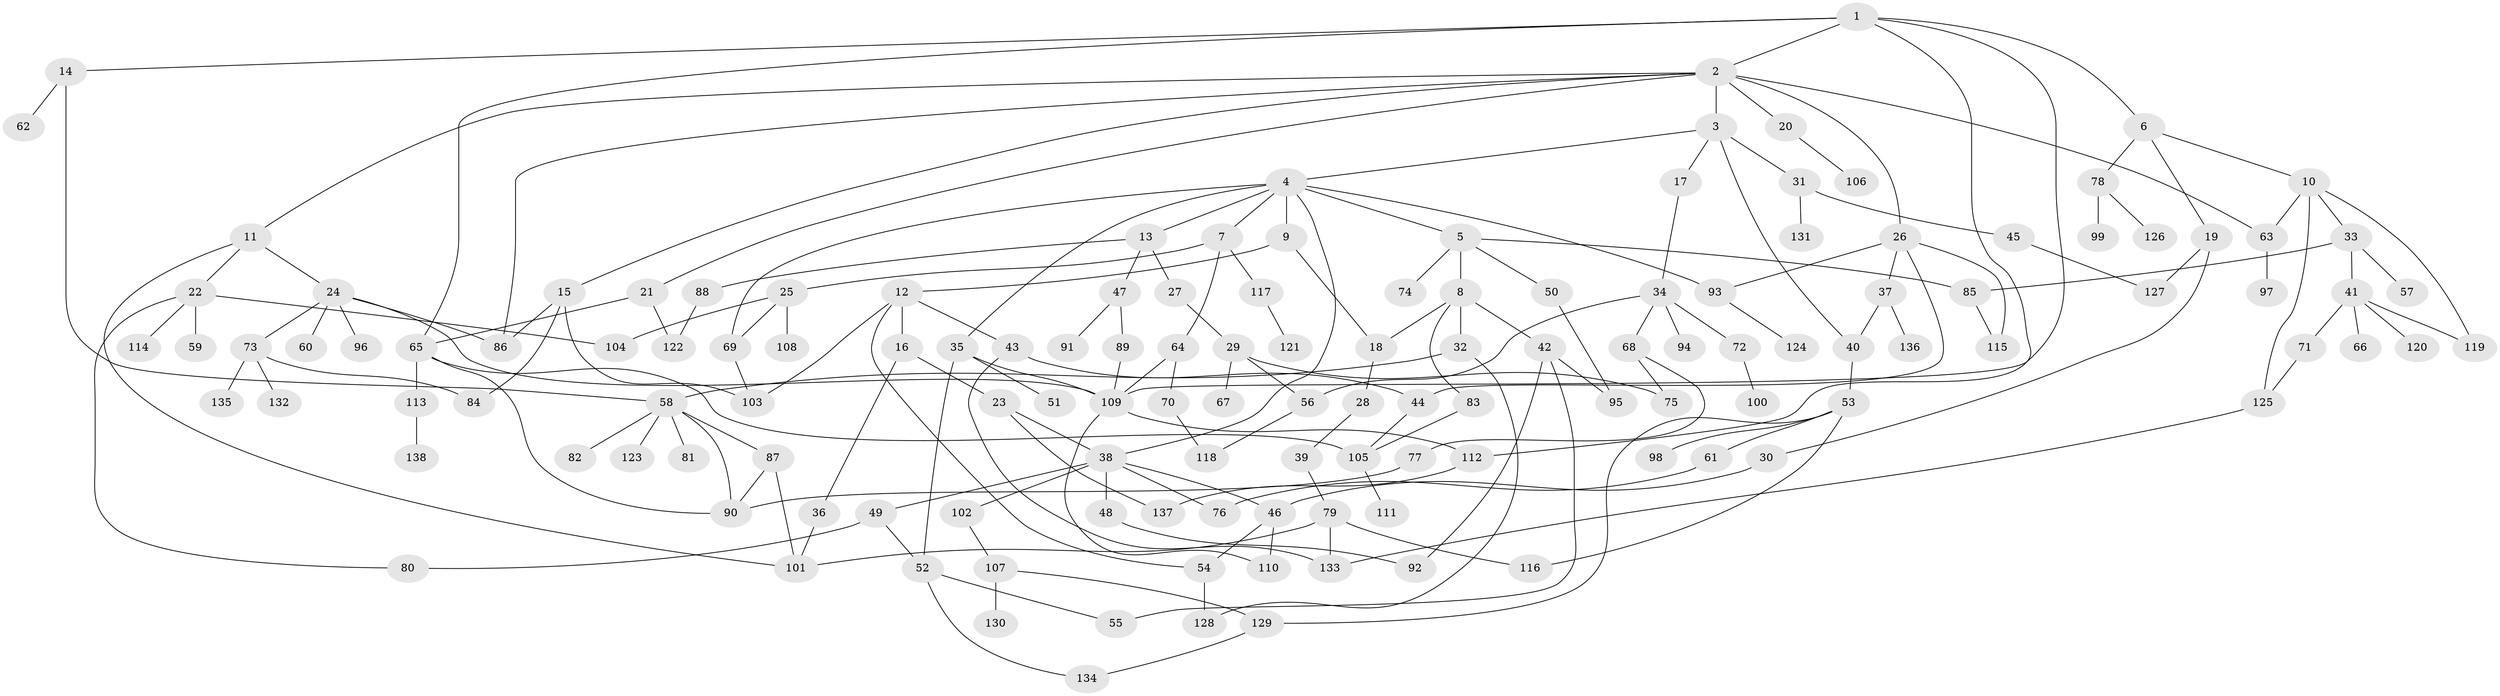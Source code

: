 // coarse degree distribution, {9: 0.010638297872340425, 10: 0.010638297872340425, 5: 0.09574468085106383, 12: 0.010638297872340425, 7: 0.031914893617021274, 6: 0.0425531914893617, 3: 0.2127659574468085, 8: 0.010638297872340425, 2: 0.2127659574468085, 4: 0.09574468085106383, 1: 0.26595744680851063}
// Generated by graph-tools (version 1.1) at 2025/41/03/06/25 10:41:27]
// undirected, 138 vertices, 190 edges
graph export_dot {
graph [start="1"]
  node [color=gray90,style=filled];
  1;
  2;
  3;
  4;
  5;
  6;
  7;
  8;
  9;
  10;
  11;
  12;
  13;
  14;
  15;
  16;
  17;
  18;
  19;
  20;
  21;
  22;
  23;
  24;
  25;
  26;
  27;
  28;
  29;
  30;
  31;
  32;
  33;
  34;
  35;
  36;
  37;
  38;
  39;
  40;
  41;
  42;
  43;
  44;
  45;
  46;
  47;
  48;
  49;
  50;
  51;
  52;
  53;
  54;
  55;
  56;
  57;
  58;
  59;
  60;
  61;
  62;
  63;
  64;
  65;
  66;
  67;
  68;
  69;
  70;
  71;
  72;
  73;
  74;
  75;
  76;
  77;
  78;
  79;
  80;
  81;
  82;
  83;
  84;
  85;
  86;
  87;
  88;
  89;
  90;
  91;
  92;
  93;
  94;
  95;
  96;
  97;
  98;
  99;
  100;
  101;
  102;
  103;
  104;
  105;
  106;
  107;
  108;
  109;
  110;
  111;
  112;
  113;
  114;
  115;
  116;
  117;
  118;
  119;
  120;
  121;
  122;
  123;
  124;
  125;
  126;
  127;
  128;
  129;
  130;
  131;
  132;
  133;
  134;
  135;
  136;
  137;
  138;
  1 -- 2;
  1 -- 6;
  1 -- 14;
  1 -- 65;
  1 -- 109;
  1 -- 112;
  2 -- 3;
  2 -- 11;
  2 -- 15;
  2 -- 20;
  2 -- 21;
  2 -- 26;
  2 -- 63;
  2 -- 86;
  3 -- 4;
  3 -- 17;
  3 -- 31;
  3 -- 40;
  4 -- 5;
  4 -- 7;
  4 -- 9;
  4 -- 13;
  4 -- 35;
  4 -- 38;
  4 -- 69;
  4 -- 93;
  5 -- 8;
  5 -- 50;
  5 -- 74;
  5 -- 85;
  6 -- 10;
  6 -- 19;
  6 -- 78;
  7 -- 25;
  7 -- 64;
  7 -- 117;
  8 -- 32;
  8 -- 42;
  8 -- 83;
  8 -- 18;
  9 -- 12;
  9 -- 18;
  10 -- 33;
  10 -- 63;
  10 -- 119;
  10 -- 125;
  11 -- 22;
  11 -- 24;
  11 -- 101;
  12 -- 16;
  12 -- 43;
  12 -- 103;
  12 -- 54;
  13 -- 27;
  13 -- 47;
  13 -- 88;
  14 -- 58;
  14 -- 62;
  15 -- 103;
  15 -- 84;
  15 -- 86;
  16 -- 23;
  16 -- 36;
  17 -- 34;
  18 -- 28;
  19 -- 30;
  19 -- 127;
  20 -- 106;
  21 -- 122;
  21 -- 65;
  22 -- 59;
  22 -- 80;
  22 -- 114;
  22 -- 104;
  23 -- 137;
  23 -- 38;
  24 -- 60;
  24 -- 73;
  24 -- 96;
  24 -- 109;
  24 -- 86;
  25 -- 104;
  25 -- 108;
  25 -- 69;
  26 -- 37;
  26 -- 93;
  26 -- 44;
  26 -- 115;
  27 -- 29;
  28 -- 39;
  29 -- 56;
  29 -- 67;
  29 -- 75;
  30 -- 46;
  31 -- 45;
  31 -- 131;
  32 -- 128;
  32 -- 58;
  33 -- 41;
  33 -- 57;
  33 -- 85;
  34 -- 68;
  34 -- 72;
  34 -- 94;
  34 -- 56;
  35 -- 51;
  35 -- 52;
  35 -- 109;
  36 -- 101;
  37 -- 40;
  37 -- 136;
  38 -- 48;
  38 -- 49;
  38 -- 102;
  38 -- 76;
  38 -- 46;
  39 -- 79;
  40 -- 53;
  41 -- 66;
  41 -- 71;
  41 -- 119;
  41 -- 120;
  42 -- 95;
  42 -- 92;
  42 -- 55;
  43 -- 44;
  43 -- 133;
  44 -- 105;
  45 -- 127;
  46 -- 54;
  46 -- 110;
  47 -- 89;
  47 -- 91;
  48 -- 92;
  49 -- 80;
  49 -- 52;
  50 -- 95;
  52 -- 55;
  52 -- 134;
  53 -- 61;
  53 -- 98;
  53 -- 116;
  53 -- 129;
  54 -- 128;
  56 -- 118;
  58 -- 81;
  58 -- 82;
  58 -- 87;
  58 -- 123;
  58 -- 90;
  61 -- 76;
  63 -- 97;
  64 -- 70;
  64 -- 109;
  65 -- 90;
  65 -- 113;
  65 -- 105;
  68 -- 75;
  68 -- 77;
  69 -- 103;
  70 -- 118;
  71 -- 125;
  72 -- 100;
  73 -- 84;
  73 -- 132;
  73 -- 135;
  77 -- 90;
  78 -- 99;
  78 -- 126;
  79 -- 133;
  79 -- 116;
  79 -- 101;
  83 -- 105;
  85 -- 115;
  87 -- 101;
  87 -- 90;
  88 -- 122;
  89 -- 109;
  93 -- 124;
  102 -- 107;
  105 -- 111;
  107 -- 129;
  107 -- 130;
  109 -- 110;
  109 -- 112;
  112 -- 137;
  113 -- 138;
  117 -- 121;
  125 -- 133;
  129 -- 134;
}
